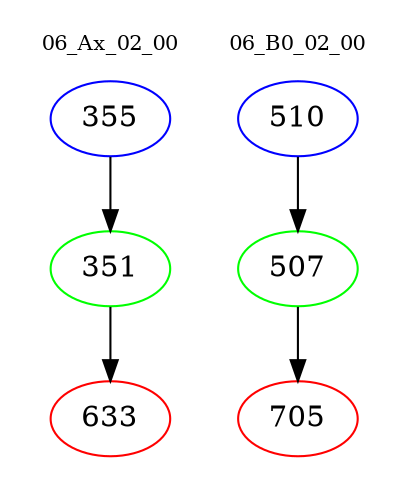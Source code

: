 digraph{
subgraph cluster_0 {
color = white
label = "06_Ax_02_00";
fontsize=10;
T0_355 [label="355", color="blue"]
T0_355 -> T0_351 [color="black"]
T0_351 [label="351", color="green"]
T0_351 -> T0_633 [color="black"]
T0_633 [label="633", color="red"]
}
subgraph cluster_1 {
color = white
label = "06_B0_02_00";
fontsize=10;
T1_510 [label="510", color="blue"]
T1_510 -> T1_507 [color="black"]
T1_507 [label="507", color="green"]
T1_507 -> T1_705 [color="black"]
T1_705 [label="705", color="red"]
}
}
